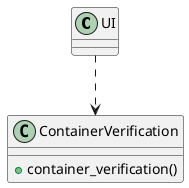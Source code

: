 @startuml
class UI{
}

class ContainerVerification{
+container_verification()
}


UI ..> ContainerVerification


@enduml